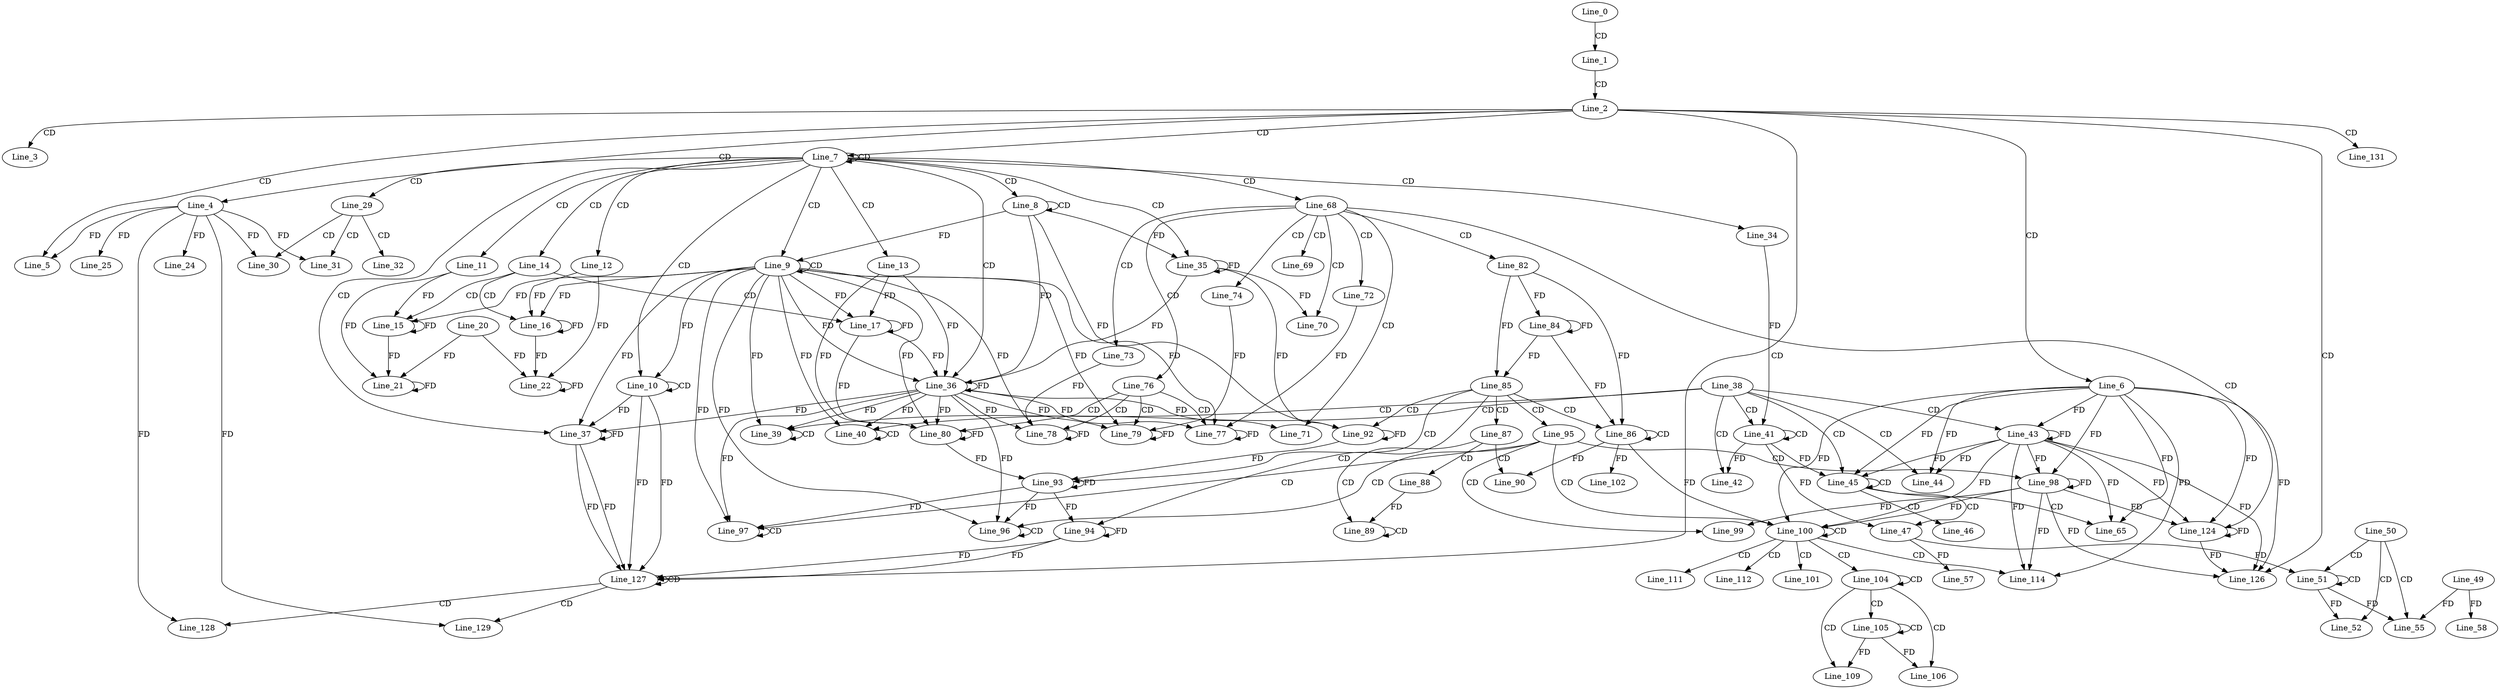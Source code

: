 digraph G {
  Line_0;
  Line_1;
  Line_2;
  Line_3;
  Line_4;
  Line_5;
  Line_6;
  Line_7;
  Line_7;
  Line_8;
  Line_8;
  Line_9;
  Line_9;
  Line_10;
  Line_10;
  Line_11;
  Line_12;
  Line_13;
  Line_14;
  Line_15;
  Line_15;
  Line_16;
  Line_16;
  Line_17;
  Line_17;
  Line_21;
  Line_21;
  Line_20;
  Line_22;
  Line_22;
  Line_24;
  Line_25;
  Line_29;
  Line_30;
  Line_31;
  Line_32;
  Line_34;
  Line_35;
  Line_35;
  Line_36;
  Line_36;
  Line_37;
  Line_37;
  Line_38;
  Line_39;
  Line_39;
  Line_40;
  Line_40;
  Line_41;
  Line_41;
  Line_42;
  Line_42;
  Line_43;
  Line_44;
  Line_44;
  Line_45;
  Line_45;
  Line_45;
  Line_45;
  Line_45;
  Line_46;
  Line_47;
  Line_47;
  Line_50;
  Line_51;
  Line_51;
  Line_52;
  Line_55;
  Line_49;
  Line_57;
  Line_58;
  Line_65;
  Line_65;
  Line_68;
  Line_69;
  Line_70;
  Line_71;
  Line_72;
  Line_73;
  Line_74;
  Line_76;
  Line_77;
  Line_77;
  Line_78;
  Line_78;
  Line_79;
  Line_79;
  Line_80;
  Line_80;
  Line_82;
  Line_84;
  Line_85;
  Line_86;
  Line_86;
  Line_87;
  Line_88;
  Line_89;
  Line_89;
  Line_89;
  Line_90;
  Line_92;
  Line_92;
  Line_93;
  Line_93;
  Line_94;
  Line_94;
  Line_95;
  Line_96;
  Line_96;
  Line_97;
  Line_97;
  Line_98;
  Line_99;
  Line_99;
  Line_100;
  Line_100;
  Line_100;
  Line_100;
  Line_100;
  Line_101;
  Line_102;
  Line_104;
  Line_105;
  Line_105;
  Line_106;
  Line_109;
  Line_111;
  Line_112;
  Line_114;
  Line_114;
  Line_124;
  Line_126;
  Line_127;
  Line_127;
  Line_128;
  Line_129;
  Line_131;
  Line_0 -> Line_1 [ label="CD" ];
  Line_1 -> Line_2 [ label="CD" ];
  Line_2 -> Line_3 [ label="CD" ];
  Line_2 -> Line_4 [ label="CD" ];
  Line_2 -> Line_5 [ label="CD" ];
  Line_4 -> Line_5 [ label="FD" ];
  Line_2 -> Line_6 [ label="CD" ];
  Line_2 -> Line_7 [ label="CD" ];
  Line_7 -> Line_7 [ label="CD" ];
  Line_7 -> Line_8 [ label="CD" ];
  Line_8 -> Line_8 [ label="CD" ];
  Line_7 -> Line_9 [ label="CD" ];
  Line_9 -> Line_9 [ label="CD" ];
  Line_8 -> Line_9 [ label="FD" ];
  Line_7 -> Line_10 [ label="CD" ];
  Line_10 -> Line_10 [ label="CD" ];
  Line_9 -> Line_10 [ label="FD" ];
  Line_7 -> Line_11 [ label="CD" ];
  Line_7 -> Line_12 [ label="CD" ];
  Line_7 -> Line_13 [ label="CD" ];
  Line_7 -> Line_14 [ label="CD" ];
  Line_14 -> Line_15 [ label="CD" ];
  Line_11 -> Line_15 [ label="FD" ];
  Line_15 -> Line_15 [ label="FD" ];
  Line_9 -> Line_15 [ label="FD" ];
  Line_14 -> Line_16 [ label="CD" ];
  Line_12 -> Line_16 [ label="FD" ];
  Line_16 -> Line_16 [ label="FD" ];
  Line_9 -> Line_16 [ label="FD" ];
  Line_14 -> Line_17 [ label="CD" ];
  Line_13 -> Line_17 [ label="FD" ];
  Line_17 -> Line_17 [ label="FD" ];
  Line_9 -> Line_17 [ label="FD" ];
  Line_11 -> Line_21 [ label="FD" ];
  Line_15 -> Line_21 [ label="FD" ];
  Line_21 -> Line_21 [ label="FD" ];
  Line_20 -> Line_21 [ label="FD" ];
  Line_12 -> Line_22 [ label="FD" ];
  Line_16 -> Line_22 [ label="FD" ];
  Line_22 -> Line_22 [ label="FD" ];
  Line_20 -> Line_22 [ label="FD" ];
  Line_4 -> Line_24 [ label="FD" ];
  Line_4 -> Line_25 [ label="FD" ];
  Line_7 -> Line_29 [ label="CD" ];
  Line_29 -> Line_30 [ label="CD" ];
  Line_4 -> Line_30 [ label="FD" ];
  Line_29 -> Line_31 [ label="CD" ];
  Line_4 -> Line_31 [ label="FD" ];
  Line_29 -> Line_32 [ label="CD" ];
  Line_7 -> Line_34 [ label="CD" ];
  Line_7 -> Line_35 [ label="CD" ];
  Line_8 -> Line_35 [ label="FD" ];
  Line_35 -> Line_35 [ label="FD" ];
  Line_7 -> Line_36 [ label="CD" ];
  Line_9 -> Line_36 [ label="FD" ];
  Line_36 -> Line_36 [ label="FD" ];
  Line_8 -> Line_36 [ label="FD" ];
  Line_35 -> Line_36 [ label="FD" ];
  Line_13 -> Line_36 [ label="FD" ];
  Line_17 -> Line_36 [ label="FD" ];
  Line_7 -> Line_37 [ label="CD" ];
  Line_10 -> Line_37 [ label="FD" ];
  Line_37 -> Line_37 [ label="FD" ];
  Line_9 -> Line_37 [ label="FD" ];
  Line_36 -> Line_37 [ label="FD" ];
  Line_38 -> Line_39 [ label="CD" ];
  Line_39 -> Line_39 [ label="CD" ];
  Line_9 -> Line_39 [ label="FD" ];
  Line_36 -> Line_39 [ label="FD" ];
  Line_38 -> Line_40 [ label="CD" ];
  Line_40 -> Line_40 [ label="CD" ];
  Line_9 -> Line_40 [ label="FD" ];
  Line_36 -> Line_40 [ label="FD" ];
  Line_38 -> Line_41 [ label="CD" ];
  Line_41 -> Line_41 [ label="CD" ];
  Line_34 -> Line_41 [ label="FD" ];
  Line_38 -> Line_42 [ label="CD" ];
  Line_41 -> Line_42 [ label="FD" ];
  Line_38 -> Line_43 [ label="CD" ];
  Line_6 -> Line_43 [ label="FD" ];
  Line_43 -> Line_43 [ label="FD" ];
  Line_38 -> Line_44 [ label="CD" ];
  Line_6 -> Line_44 [ label="FD" ];
  Line_43 -> Line_44 [ label="FD" ];
  Line_38 -> Line_45 [ label="CD" ];
  Line_45 -> Line_45 [ label="CD" ];
  Line_6 -> Line_45 [ label="FD" ];
  Line_43 -> Line_45 [ label="FD" ];
  Line_41 -> Line_45 [ label="FD" ];
  Line_45 -> Line_46 [ label="CD" ];
  Line_45 -> Line_47 [ label="CD" ];
  Line_41 -> Line_47 [ label="FD" ];
  Line_50 -> Line_51 [ label="CD" ];
  Line_51 -> Line_51 [ label="CD" ];
  Line_47 -> Line_51 [ label="FD" ];
  Line_50 -> Line_52 [ label="CD" ];
  Line_51 -> Line_52 [ label="FD" ];
  Line_50 -> Line_55 [ label="CD" ];
  Line_49 -> Line_55 [ label="FD" ];
  Line_51 -> Line_55 [ label="FD" ];
  Line_47 -> Line_57 [ label="FD" ];
  Line_49 -> Line_58 [ label="FD" ];
  Line_45 -> Line_65 [ label="CD" ];
  Line_6 -> Line_65 [ label="FD" ];
  Line_43 -> Line_65 [ label="FD" ];
  Line_7 -> Line_68 [ label="CD" ];
  Line_68 -> Line_69 [ label="CD" ];
  Line_68 -> Line_70 [ label="CD" ];
  Line_35 -> Line_70 [ label="FD" ];
  Line_68 -> Line_71 [ label="CD" ];
  Line_36 -> Line_71 [ label="FD" ];
  Line_68 -> Line_72 [ label="CD" ];
  Line_68 -> Line_73 [ label="CD" ];
  Line_68 -> Line_74 [ label="CD" ];
  Line_68 -> Line_76 [ label="CD" ];
  Line_76 -> Line_77 [ label="CD" ];
  Line_72 -> Line_77 [ label="FD" ];
  Line_77 -> Line_77 [ label="FD" ];
  Line_9 -> Line_77 [ label="FD" ];
  Line_36 -> Line_77 [ label="FD" ];
  Line_76 -> Line_78 [ label="CD" ];
  Line_73 -> Line_78 [ label="FD" ];
  Line_78 -> Line_78 [ label="FD" ];
  Line_9 -> Line_78 [ label="FD" ];
  Line_36 -> Line_78 [ label="FD" ];
  Line_76 -> Line_79 [ label="CD" ];
  Line_74 -> Line_79 [ label="FD" ];
  Line_79 -> Line_79 [ label="FD" ];
  Line_9 -> Line_79 [ label="FD" ];
  Line_36 -> Line_79 [ label="FD" ];
  Line_76 -> Line_80 [ label="CD" ];
  Line_13 -> Line_80 [ label="FD" ];
  Line_17 -> Line_80 [ label="FD" ];
  Line_80 -> Line_80 [ label="FD" ];
  Line_9 -> Line_80 [ label="FD" ];
  Line_36 -> Line_80 [ label="FD" ];
  Line_68 -> Line_82 [ label="CD" ];
  Line_82 -> Line_84 [ label="FD" ];
  Line_84 -> Line_84 [ label="FD" ];
  Line_82 -> Line_85 [ label="FD" ];
  Line_84 -> Line_85 [ label="FD" ];
  Line_85 -> Line_86 [ label="CD" ];
  Line_86 -> Line_86 [ label="CD" ];
  Line_82 -> Line_86 [ label="FD" ];
  Line_84 -> Line_86 [ label="FD" ];
  Line_85 -> Line_87 [ label="CD" ];
  Line_87 -> Line_88 [ label="CD" ];
  Line_87 -> Line_89 [ label="CD" ];
  Line_89 -> Line_89 [ label="CD" ];
  Line_88 -> Line_89 [ label="FD" ];
  Line_87 -> Line_90 [ label="CD" ];
  Line_86 -> Line_90 [ label="FD" ];
  Line_85 -> Line_92 [ label="CD" ];
  Line_8 -> Line_92 [ label="FD" ];
  Line_35 -> Line_92 [ label="FD" ];
  Line_92 -> Line_92 [ label="FD" ];
  Line_85 -> Line_93 [ label="CD" ];
  Line_93 -> Line_93 [ label="FD" ];
  Line_92 -> Line_93 [ label="FD" ];
  Line_80 -> Line_93 [ label="FD" ];
  Line_85 -> Line_94 [ label="CD" ];
  Line_94 -> Line_94 [ label="FD" ];
  Line_93 -> Line_94 [ label="FD" ];
  Line_85 -> Line_95 [ label="CD" ];
  Line_95 -> Line_96 [ label="CD" ];
  Line_96 -> Line_96 [ label="CD" ];
  Line_9 -> Line_96 [ label="FD" ];
  Line_36 -> Line_96 [ label="FD" ];
  Line_93 -> Line_96 [ label="FD" ];
  Line_95 -> Line_97 [ label="CD" ];
  Line_97 -> Line_97 [ label="CD" ];
  Line_9 -> Line_97 [ label="FD" ];
  Line_36 -> Line_97 [ label="FD" ];
  Line_93 -> Line_97 [ label="FD" ];
  Line_95 -> Line_98 [ label="CD" ];
  Line_6 -> Line_98 [ label="FD" ];
  Line_43 -> Line_98 [ label="FD" ];
  Line_98 -> Line_98 [ label="FD" ];
  Line_95 -> Line_99 [ label="CD" ];
  Line_98 -> Line_99 [ label="FD" ];
  Line_95 -> Line_100 [ label="CD" ];
  Line_100 -> Line_100 [ label="CD" ];
  Line_6 -> Line_100 [ label="FD" ];
  Line_43 -> Line_100 [ label="FD" ];
  Line_98 -> Line_100 [ label="FD" ];
  Line_86 -> Line_100 [ label="FD" ];
  Line_100 -> Line_101 [ label="CD" ];
  Line_86 -> Line_102 [ label="FD" ];
  Line_100 -> Line_104 [ label="CD" ];
  Line_104 -> Line_104 [ label="CD" ];
  Line_104 -> Line_105 [ label="CD" ];
  Line_105 -> Line_105 [ label="CD" ];
  Line_104 -> Line_106 [ label="CD" ];
  Line_105 -> Line_106 [ label="FD" ];
  Line_104 -> Line_109 [ label="CD" ];
  Line_105 -> Line_109 [ label="FD" ];
  Line_100 -> Line_111 [ label="CD" ];
  Line_100 -> Line_112 [ label="CD" ];
  Line_100 -> Line_114 [ label="CD" ];
  Line_6 -> Line_114 [ label="FD" ];
  Line_43 -> Line_114 [ label="FD" ];
  Line_98 -> Line_114 [ label="FD" ];
  Line_68 -> Line_124 [ label="CD" ];
  Line_6 -> Line_124 [ label="FD" ];
  Line_43 -> Line_124 [ label="FD" ];
  Line_98 -> Line_124 [ label="FD" ];
  Line_124 -> Line_124 [ label="FD" ];
  Line_2 -> Line_126 [ label="CD" ];
  Line_6 -> Line_126 [ label="FD" ];
  Line_43 -> Line_126 [ label="FD" ];
  Line_98 -> Line_126 [ label="FD" ];
  Line_124 -> Line_126 [ label="FD" ];
  Line_2 -> Line_127 [ label="CD" ];
  Line_10 -> Line_127 [ label="FD" ];
  Line_37 -> Line_127 [ label="FD" ];
  Line_94 -> Line_127 [ label="FD" ];
  Line_127 -> Line_127 [ label="CD" ];
  Line_10 -> Line_127 [ label="FD" ];
  Line_37 -> Line_127 [ label="FD" ];
  Line_94 -> Line_127 [ label="FD" ];
  Line_127 -> Line_128 [ label="CD" ];
  Line_4 -> Line_128 [ label="FD" ];
  Line_127 -> Line_129 [ label="CD" ];
  Line_4 -> Line_129 [ label="FD" ];
  Line_2 -> Line_131 [ label="CD" ];
}
